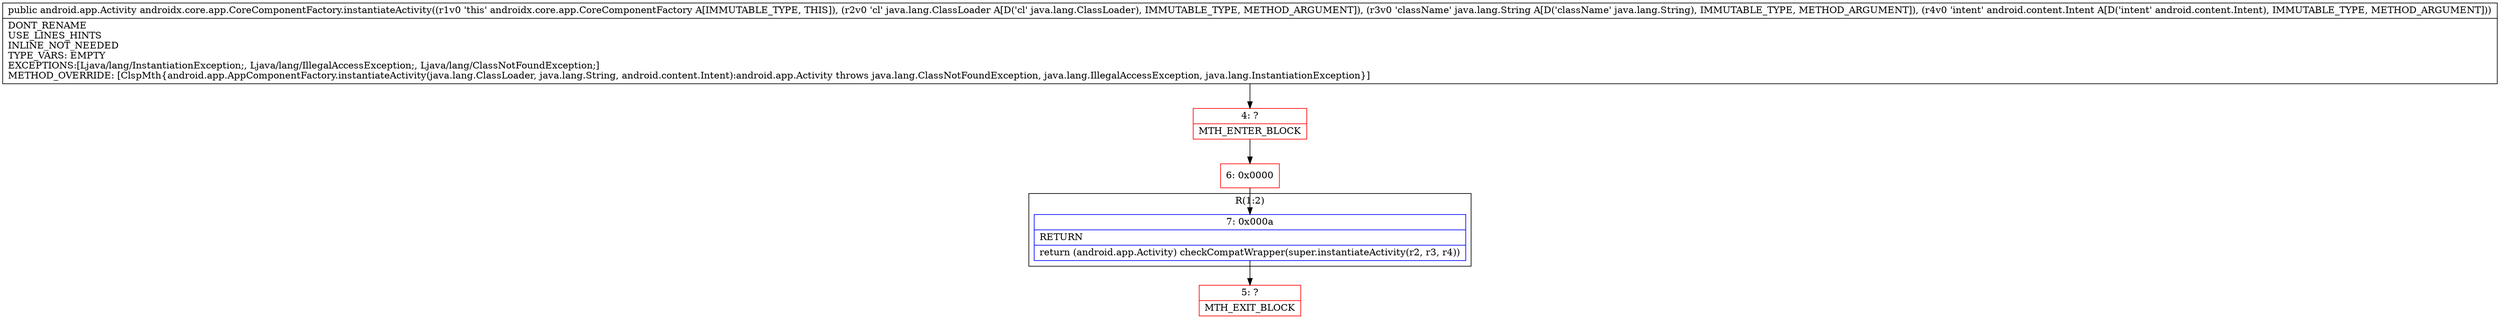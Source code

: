 digraph "CFG forandroidx.core.app.CoreComponentFactory.instantiateActivity(Ljava\/lang\/ClassLoader;Ljava\/lang\/String;Landroid\/content\/Intent;)Landroid\/app\/Activity;" {
subgraph cluster_Region_1131722590 {
label = "R(1:2)";
node [shape=record,color=blue];
Node_7 [shape=record,label="{7\:\ 0x000a|RETURN\l|return (android.app.Activity) checkCompatWrapper(super.instantiateActivity(r2, r3, r4))\l}"];
}
Node_4 [shape=record,color=red,label="{4\:\ ?|MTH_ENTER_BLOCK\l}"];
Node_6 [shape=record,color=red,label="{6\:\ 0x0000}"];
Node_5 [shape=record,color=red,label="{5\:\ ?|MTH_EXIT_BLOCK\l}"];
MethodNode[shape=record,label="{public android.app.Activity androidx.core.app.CoreComponentFactory.instantiateActivity((r1v0 'this' androidx.core.app.CoreComponentFactory A[IMMUTABLE_TYPE, THIS]), (r2v0 'cl' java.lang.ClassLoader A[D('cl' java.lang.ClassLoader), IMMUTABLE_TYPE, METHOD_ARGUMENT]), (r3v0 'className' java.lang.String A[D('className' java.lang.String), IMMUTABLE_TYPE, METHOD_ARGUMENT]), (r4v0 'intent' android.content.Intent A[D('intent' android.content.Intent), IMMUTABLE_TYPE, METHOD_ARGUMENT]))  | DONT_RENAME\lUSE_LINES_HINTS\lINLINE_NOT_NEEDED\lTYPE_VARS: EMPTY\lEXCEPTIONS:[Ljava\/lang\/InstantiationException;, Ljava\/lang\/IllegalAccessException;, Ljava\/lang\/ClassNotFoundException;]\lMETHOD_OVERRIDE: [ClspMth\{android.app.AppComponentFactory.instantiateActivity(java.lang.ClassLoader, java.lang.String, android.content.Intent):android.app.Activity throws java.lang.ClassNotFoundException, java.lang.IllegalAccessException, java.lang.InstantiationException\}]\l}"];
MethodNode -> Node_4;Node_7 -> Node_5;
Node_4 -> Node_6;
Node_6 -> Node_7;
}

